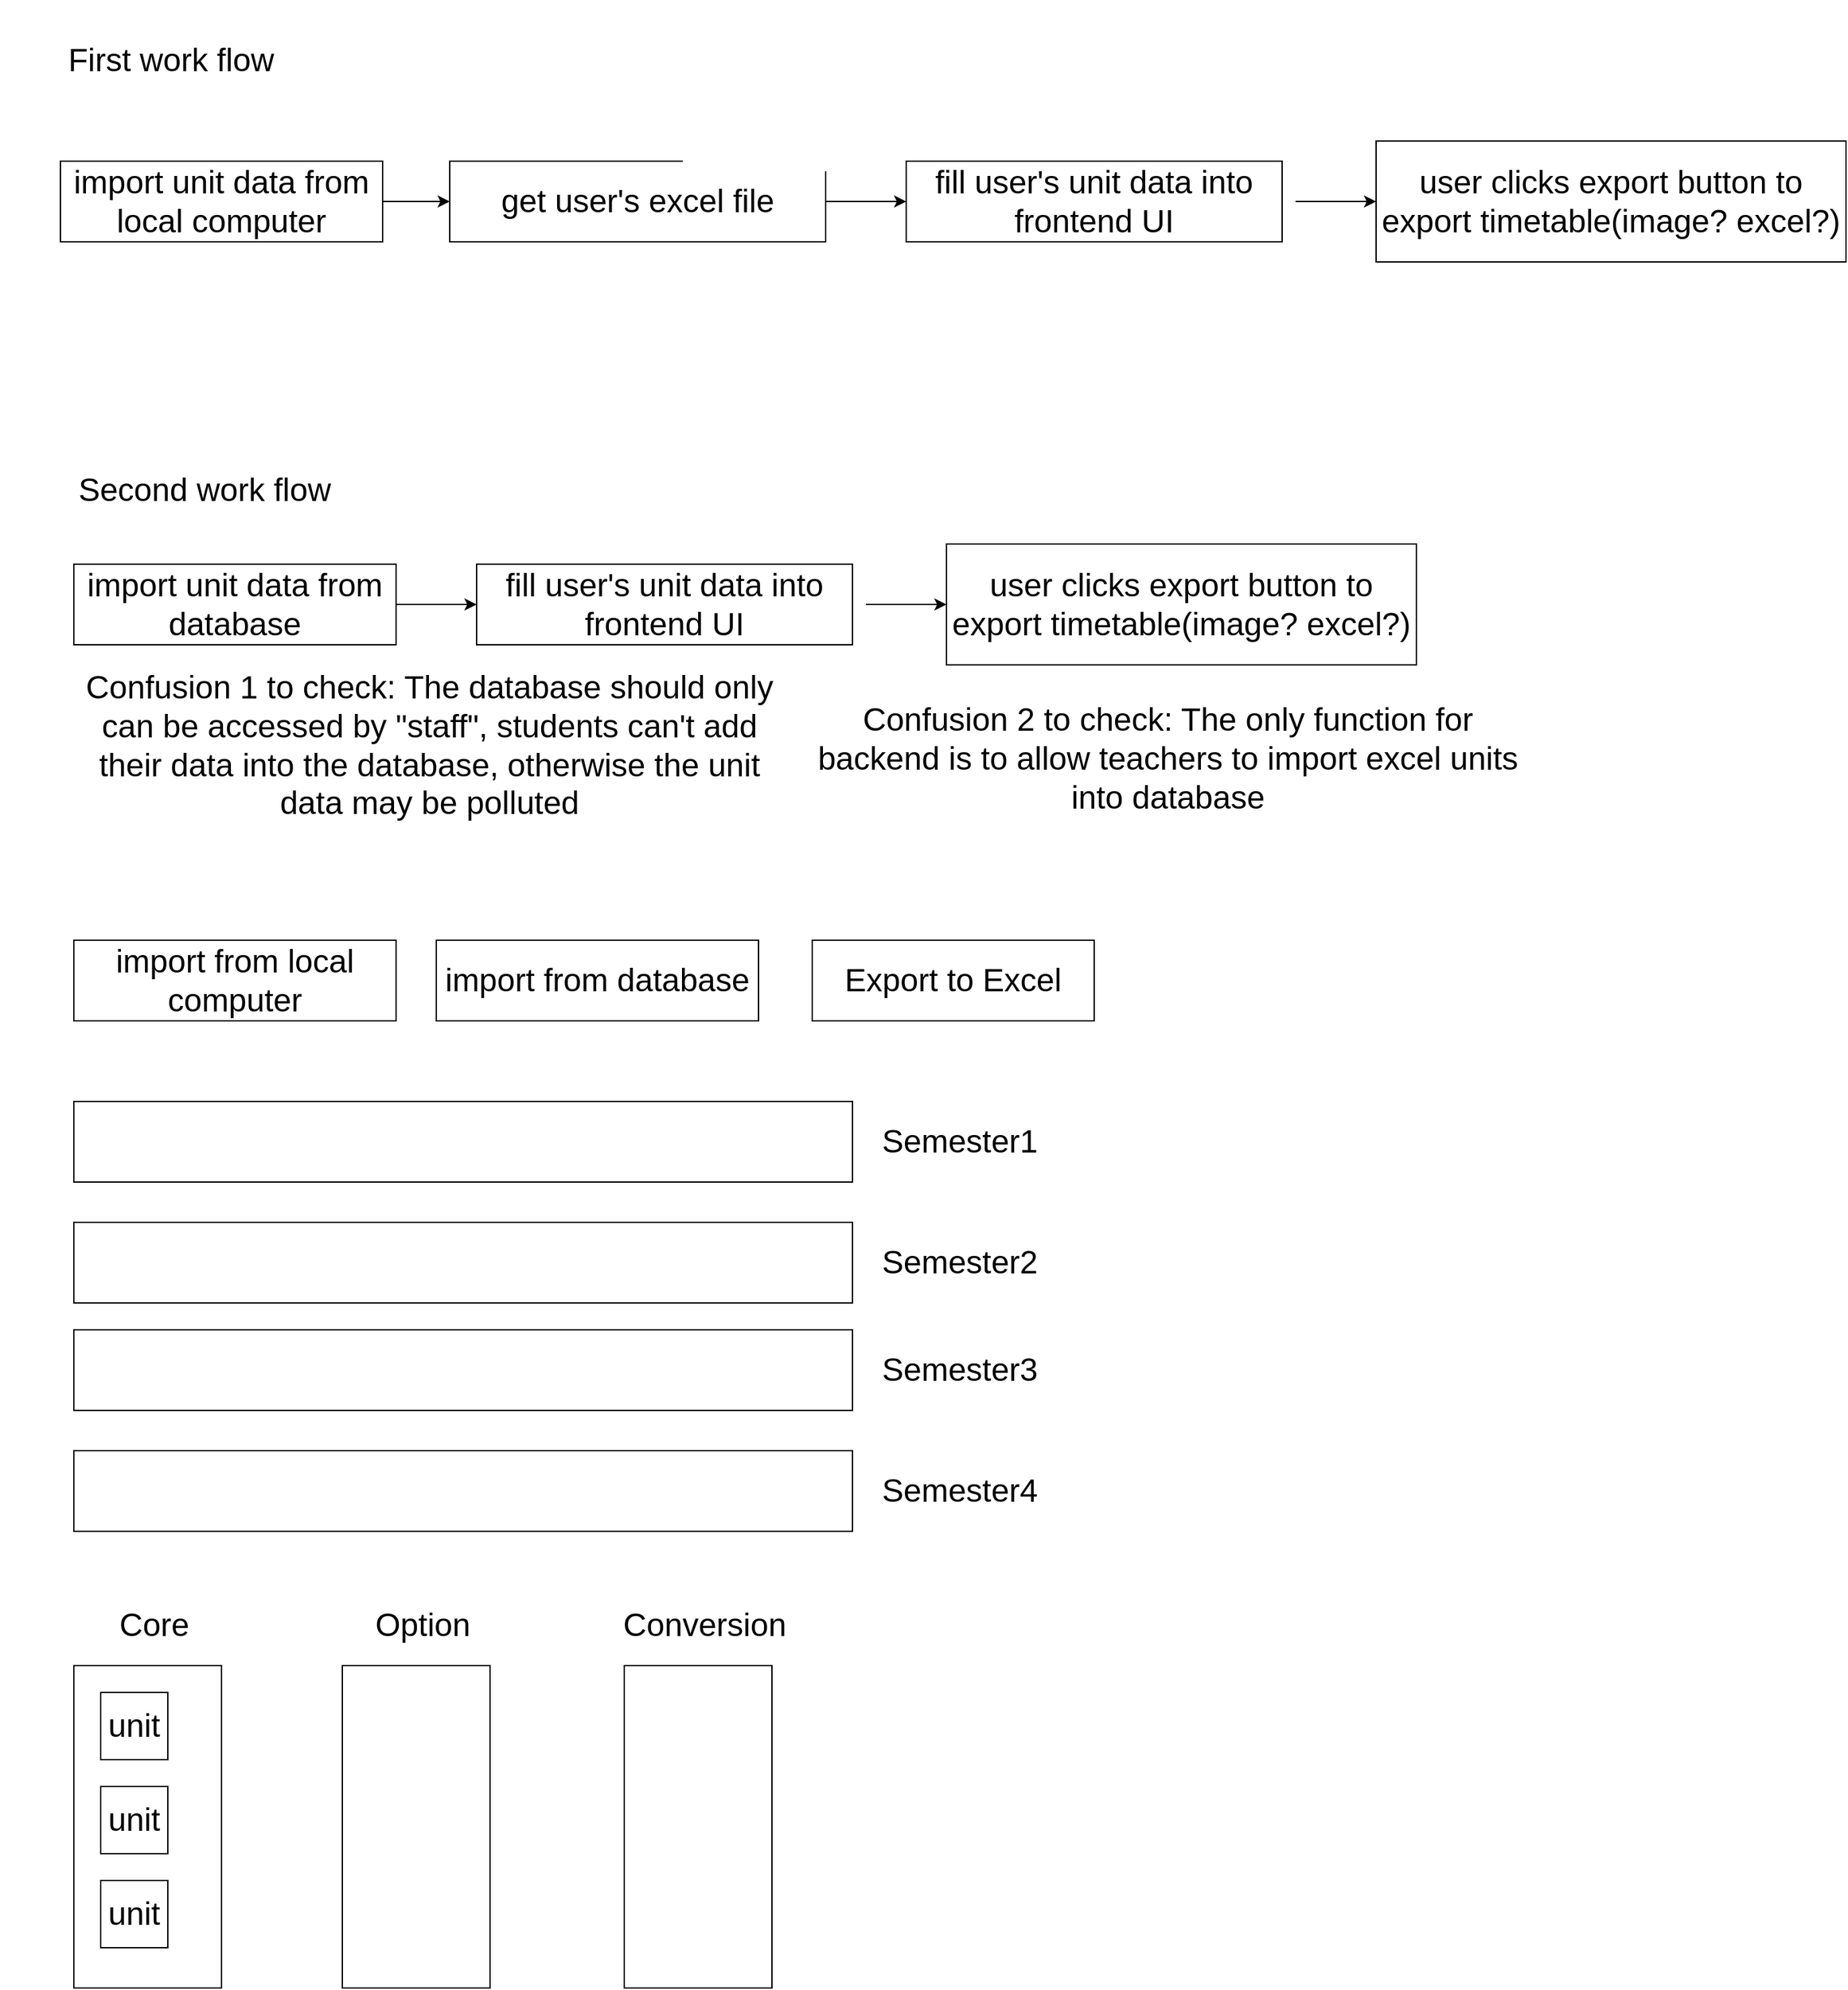 <mxfile version="14.9.7" type="device"><diagram id="cmDQXC_dR6iha0j_ArcG" name="Page-1"><mxGraphModel dx="2104" dy="1796" grid="1" gridSize="10" guides="1" tooltips="1" connect="1" arrows="1" fold="1" page="1" pageScale="1" pageWidth="827" pageHeight="1169" math="0" shadow="0"><root><mxCell id="0"/><mxCell id="1" parent="0"/><mxCell id="aQrGUfxEKPMjYPo7eVT5-1" value="" style="rounded=0;whiteSpace=wrap;html=1;" vertex="1" parent="1"><mxGeometry x="40" y="10" width="580" height="60" as="geometry"/></mxCell><mxCell id="aQrGUfxEKPMjYPo7eVT5-3" value="" style="rounded=0;whiteSpace=wrap;html=1;" vertex="1" parent="1"><mxGeometry x="40" y="100" width="580" height="60" as="geometry"/></mxCell><mxCell id="aQrGUfxEKPMjYPo7eVT5-4" value="" style="rounded=0;whiteSpace=wrap;html=1;" vertex="1" parent="1"><mxGeometry x="40" y="180" width="580" height="60" as="geometry"/></mxCell><mxCell id="aQrGUfxEKPMjYPo7eVT5-5" value="" style="rounded=0;whiteSpace=wrap;html=1;" vertex="1" parent="1"><mxGeometry x="40" y="270" width="580" height="60" as="geometry"/></mxCell><mxCell id="aQrGUfxEKPMjYPo7eVT5-7" value="&lt;font style=&quot;font-size: 24px&quot;&gt;Semester1&lt;/font&gt;" style="text;html=1;strokeColor=none;fillColor=none;align=center;verticalAlign=middle;whiteSpace=wrap;rounded=0;" vertex="1" parent="1"><mxGeometry x="620" y="30" width="160" height="20" as="geometry"/></mxCell><mxCell id="aQrGUfxEKPMjYPo7eVT5-8" value="&lt;font style=&quot;font-size: 24px&quot;&gt;Semester2&lt;/font&gt;" style="text;html=1;strokeColor=none;fillColor=none;align=center;verticalAlign=middle;whiteSpace=wrap;rounded=0;" vertex="1" parent="1"><mxGeometry x="620" y="120" width="160" height="20" as="geometry"/></mxCell><mxCell id="aQrGUfxEKPMjYPo7eVT5-9" value="&lt;font style=&quot;font-size: 24px&quot;&gt;Semester3&lt;/font&gt;" style="text;html=1;strokeColor=none;fillColor=none;align=center;verticalAlign=middle;whiteSpace=wrap;rounded=0;" vertex="1" parent="1"><mxGeometry x="620" y="200" width="160" height="20" as="geometry"/></mxCell><mxCell id="aQrGUfxEKPMjYPo7eVT5-10" value="&lt;font style=&quot;font-size: 24px&quot;&gt;Semester4&lt;/font&gt;" style="text;html=1;strokeColor=none;fillColor=none;align=center;verticalAlign=middle;whiteSpace=wrap;rounded=0;" vertex="1" parent="1"><mxGeometry x="620" y="290" width="160" height="20" as="geometry"/></mxCell><mxCell id="aQrGUfxEKPMjYPo7eVT5-11" value="" style="rounded=0;whiteSpace=wrap;html=1;" vertex="1" parent="1"><mxGeometry x="40" y="430" width="110" height="240" as="geometry"/></mxCell><mxCell id="aQrGUfxEKPMjYPo7eVT5-12" value="&lt;font style=&quot;font-size: 24px&quot;&gt;Core&lt;/font&gt;" style="text;html=1;strokeColor=none;fillColor=none;align=center;verticalAlign=middle;whiteSpace=wrap;rounded=0;" vertex="1" parent="1"><mxGeometry x="20" y="390" width="160" height="20" as="geometry"/></mxCell><mxCell id="aQrGUfxEKPMjYPo7eVT5-13" value="" style="rounded=0;whiteSpace=wrap;html=1;" vertex="1" parent="1"><mxGeometry x="240" y="430" width="110" height="240" as="geometry"/></mxCell><mxCell id="aQrGUfxEKPMjYPo7eVT5-14" value="&lt;font style=&quot;font-size: 24px&quot;&gt;Option&lt;/font&gt;" style="text;html=1;strokeColor=none;fillColor=none;align=center;verticalAlign=middle;whiteSpace=wrap;rounded=0;" vertex="1" parent="1"><mxGeometry x="220" y="390" width="160" height="20" as="geometry"/></mxCell><mxCell id="aQrGUfxEKPMjYPo7eVT5-15" value="" style="rounded=0;whiteSpace=wrap;html=1;" vertex="1" parent="1"><mxGeometry x="450" y="430" width="110" height="240" as="geometry"/></mxCell><mxCell id="aQrGUfxEKPMjYPo7eVT5-16" value="&lt;font style=&quot;font-size: 24px&quot;&gt;Conversion&lt;/font&gt;" style="text;html=1;strokeColor=none;fillColor=none;align=center;verticalAlign=middle;whiteSpace=wrap;rounded=0;" vertex="1" parent="1"><mxGeometry x="430" y="390" width="160" height="20" as="geometry"/></mxCell><mxCell id="aQrGUfxEKPMjYPo7eVT5-6" value="&lt;font style=&quot;font-size: 24px&quot;&gt;unit&lt;/font&gt;" style="rounded=0;whiteSpace=wrap;html=1;" vertex="1" parent="1"><mxGeometry x="60" y="450" width="50" height="50" as="geometry"/></mxCell><mxCell id="aQrGUfxEKPMjYPo7eVT5-17" value="&lt;font style=&quot;font-size: 24px&quot;&gt;unit&lt;/font&gt;" style="rounded=0;whiteSpace=wrap;html=1;" vertex="1" parent="1"><mxGeometry x="60" y="520" width="50" height="50" as="geometry"/></mxCell><mxCell id="aQrGUfxEKPMjYPo7eVT5-18" value="&lt;font style=&quot;font-size: 24px&quot;&gt;unit&lt;/font&gt;" style="rounded=0;whiteSpace=wrap;html=1;" vertex="1" parent="1"><mxGeometry x="60" y="590" width="50" height="50" as="geometry"/></mxCell><mxCell id="aQrGUfxEKPMjYPo7eVT5-19" value="&lt;font style=&quot;font-size: 24px&quot;&gt;Export to Excel&lt;/font&gt;" style="rounded=0;whiteSpace=wrap;html=1;" vertex="1" parent="1"><mxGeometry x="590" y="-110" width="210" height="60" as="geometry"/></mxCell><mxCell id="aQrGUfxEKPMjYPo7eVT5-20" value="&lt;font style=&quot;font-size: 24px&quot;&gt;First work flow&lt;/font&gt;" style="text;html=1;strokeColor=none;fillColor=none;align=center;verticalAlign=middle;whiteSpace=wrap;rounded=0;" vertex="1" parent="1"><mxGeometry x="-15" y="-810" width="255" height="90" as="geometry"/></mxCell><mxCell id="aQrGUfxEKPMjYPo7eVT5-21" value="&lt;span style=&quot;font-size: 24px&quot;&gt;get user's excel file&lt;/span&gt;" style="rounded=0;whiteSpace=wrap;html=1;" vertex="1" parent="1"><mxGeometry x="320" y="-690" width="280" height="60" as="geometry"/></mxCell><mxCell id="aQrGUfxEKPMjYPo7eVT5-22" value="&lt;font style=&quot;font-size: 24px&quot;&gt;import from local computer&lt;/font&gt;" style="rounded=0;whiteSpace=wrap;html=1;" vertex="1" parent="1"><mxGeometry x="40" y="-110" width="240" height="60" as="geometry"/></mxCell><mxCell id="aQrGUfxEKPMjYPo7eVT5-23" value="&lt;font style=&quot;font-size: 24px&quot;&gt;import from database&lt;/font&gt;" style="rounded=0;whiteSpace=wrap;html=1;" vertex="1" parent="1"><mxGeometry x="310" y="-110" width="240" height="60" as="geometry"/></mxCell><mxCell id="aQrGUfxEKPMjYPo7eVT5-24" value="&lt;font style=&quot;font-size: 24px&quot;&gt;import unit data from local computer&lt;/font&gt;" style="rounded=0;whiteSpace=wrap;html=1;" vertex="1" parent="1"><mxGeometry x="30" y="-690" width="240" height="60" as="geometry"/></mxCell><mxCell id="aQrGUfxEKPMjYPo7eVT5-25" value="" style="endArrow=classic;html=1;exitX=1;exitY=0.5;exitDx=0;exitDy=0;entryX=0;entryY=0.5;entryDx=0;entryDy=0;" edge="1" parent="1" source="aQrGUfxEKPMjYPo7eVT5-24" target="aQrGUfxEKPMjYPo7eVT5-21"><mxGeometry width="50" height="50" relative="1" as="geometry"><mxPoint x="270" y="-630" as="sourcePoint"/><mxPoint x="320" y="-680" as="targetPoint"/></mxGeometry></mxCell><mxCell id="aQrGUfxEKPMjYPo7eVT5-26" value="" style="endArrow=classic;html=1;exitX=1;exitY=0.5;exitDx=0;exitDy=0;" edge="1" parent="1" source="aQrGUfxEKPMjYPo7eVT5-21"><mxGeometry width="50" height="50" relative="1" as="geometry"><mxPoint x="600" y="-630" as="sourcePoint"/><mxPoint x="660" y="-660" as="targetPoint"/></mxGeometry></mxCell><mxCell id="aQrGUfxEKPMjYPo7eVT5-27" value="&lt;span style=&quot;font-size: 24px&quot;&gt;fill user's unit data into frontend UI&lt;/span&gt;" style="rounded=0;whiteSpace=wrap;html=1;" vertex="1" parent="1"><mxGeometry x="660" y="-690" width="280" height="60" as="geometry"/></mxCell><mxCell id="aQrGUfxEKPMjYPo7eVT5-28" value="" style="endArrow=classic;html=1;exitX=1;exitY=0.5;exitDx=0;exitDy=0;" edge="1" parent="1"><mxGeometry width="50" height="50" relative="1" as="geometry"><mxPoint x="950" y="-660" as="sourcePoint"/><mxPoint x="1010.0" y="-660" as="targetPoint"/></mxGeometry></mxCell><mxCell id="aQrGUfxEKPMjYPo7eVT5-29" value="&lt;span style=&quot;font-size: 24px&quot;&gt;user clicks export button to export timetable(image? excel?)&lt;/span&gt;" style="rounded=0;whiteSpace=wrap;html=1;" vertex="1" parent="1"><mxGeometry x="1010" y="-705" width="350" height="90" as="geometry"/></mxCell><mxCell id="aQrGUfxEKPMjYPo7eVT5-30" value="&lt;font style=&quot;font-size: 24px&quot;&gt;Second work flow&lt;/font&gt;" style="text;html=1;strokeColor=none;fillColor=none;align=center;verticalAlign=middle;whiteSpace=wrap;rounded=0;" vertex="1" parent="1"><mxGeometry x="10" y="-490" width="255" height="90" as="geometry"/></mxCell><mxCell id="aQrGUfxEKPMjYPo7eVT5-32" value="&lt;font style=&quot;font-size: 24px&quot;&gt;import unit data from database&lt;/font&gt;" style="rounded=0;whiteSpace=wrap;html=1;" vertex="1" parent="1"><mxGeometry x="40" y="-390" width="240" height="60" as="geometry"/></mxCell><mxCell id="aQrGUfxEKPMjYPo7eVT5-34" value="" style="endArrow=classic;html=1;exitX=1;exitY=0.5;exitDx=0;exitDy=0;" edge="1" parent="1"><mxGeometry width="50" height="50" relative="1" as="geometry"><mxPoint x="280" y="-360" as="sourcePoint"/><mxPoint x="340.0" y="-360" as="targetPoint"/></mxGeometry></mxCell><mxCell id="aQrGUfxEKPMjYPo7eVT5-35" value="&lt;span style=&quot;font-size: 24px&quot;&gt;fill user's unit data into frontend UI&lt;/span&gt;" style="rounded=0;whiteSpace=wrap;html=1;" vertex="1" parent="1"><mxGeometry x="340" y="-390" width="280" height="60" as="geometry"/></mxCell><mxCell id="aQrGUfxEKPMjYPo7eVT5-36" value="" style="endArrow=classic;html=1;exitX=1;exitY=0.5;exitDx=0;exitDy=0;" edge="1" parent="1"><mxGeometry width="50" height="50" relative="1" as="geometry"><mxPoint x="630.0" y="-360" as="sourcePoint"/><mxPoint x="690" y="-360" as="targetPoint"/></mxGeometry></mxCell><mxCell id="aQrGUfxEKPMjYPo7eVT5-37" value="&lt;span style=&quot;font-size: 24px&quot;&gt;user clicks export button to export timetable(image? excel?)&lt;/span&gt;" style="rounded=0;whiteSpace=wrap;html=1;" vertex="1" parent="1"><mxGeometry x="690" y="-405" width="350" height="90" as="geometry"/></mxCell><mxCell id="aQrGUfxEKPMjYPo7eVT5-38" value="&lt;font style=&quot;font-size: 24px&quot;&gt;Confusion 1 to check: The database should only can be accessed by &quot;staff&quot;, students can't add their data into the database, otherwise the unit data may be polluted&lt;/font&gt;" style="text;html=1;strokeColor=none;fillColor=none;align=center;verticalAlign=middle;whiteSpace=wrap;rounded=0;" vertex="1" parent="1"><mxGeometry x="40" y="-320" width="530" height="130" as="geometry"/></mxCell><mxCell id="aQrGUfxEKPMjYPo7eVT5-39" value="&lt;font style=&quot;font-size: 24px&quot;&gt;Confusion 2 to check: The only function for backend is to allow teachers to import excel units into database&lt;/font&gt;" style="text;html=1;strokeColor=none;fillColor=none;align=center;verticalAlign=middle;whiteSpace=wrap;rounded=0;" vertex="1" parent="1"><mxGeometry x="590" y="-310" width="530" height="130" as="geometry"/></mxCell></root></mxGraphModel></diagram></mxfile>